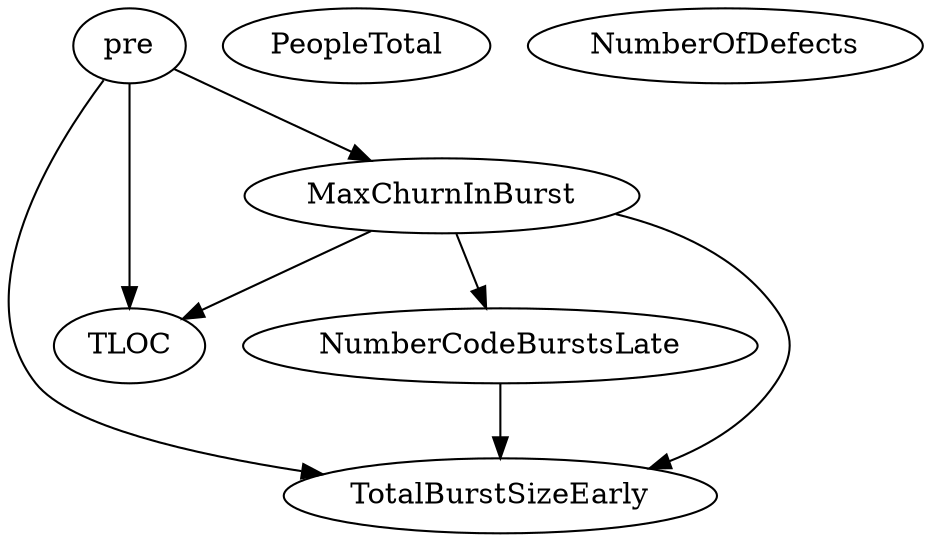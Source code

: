 digraph {
   NumberCodeBurstsLate;
   PeopleTotal;
   NumberOfDefects;
   TotalBurstSizeEarly;
   TLOC;
   MaxChurnInBurst;
   pre;
   NumberCodeBurstsLate -> TotalBurstSizeEarly;
   MaxChurnInBurst -> NumberCodeBurstsLate;
   MaxChurnInBurst -> TotalBurstSizeEarly;
   MaxChurnInBurst -> TLOC;
   pre -> TotalBurstSizeEarly;
   pre -> TLOC;
   pre -> MaxChurnInBurst;
}
